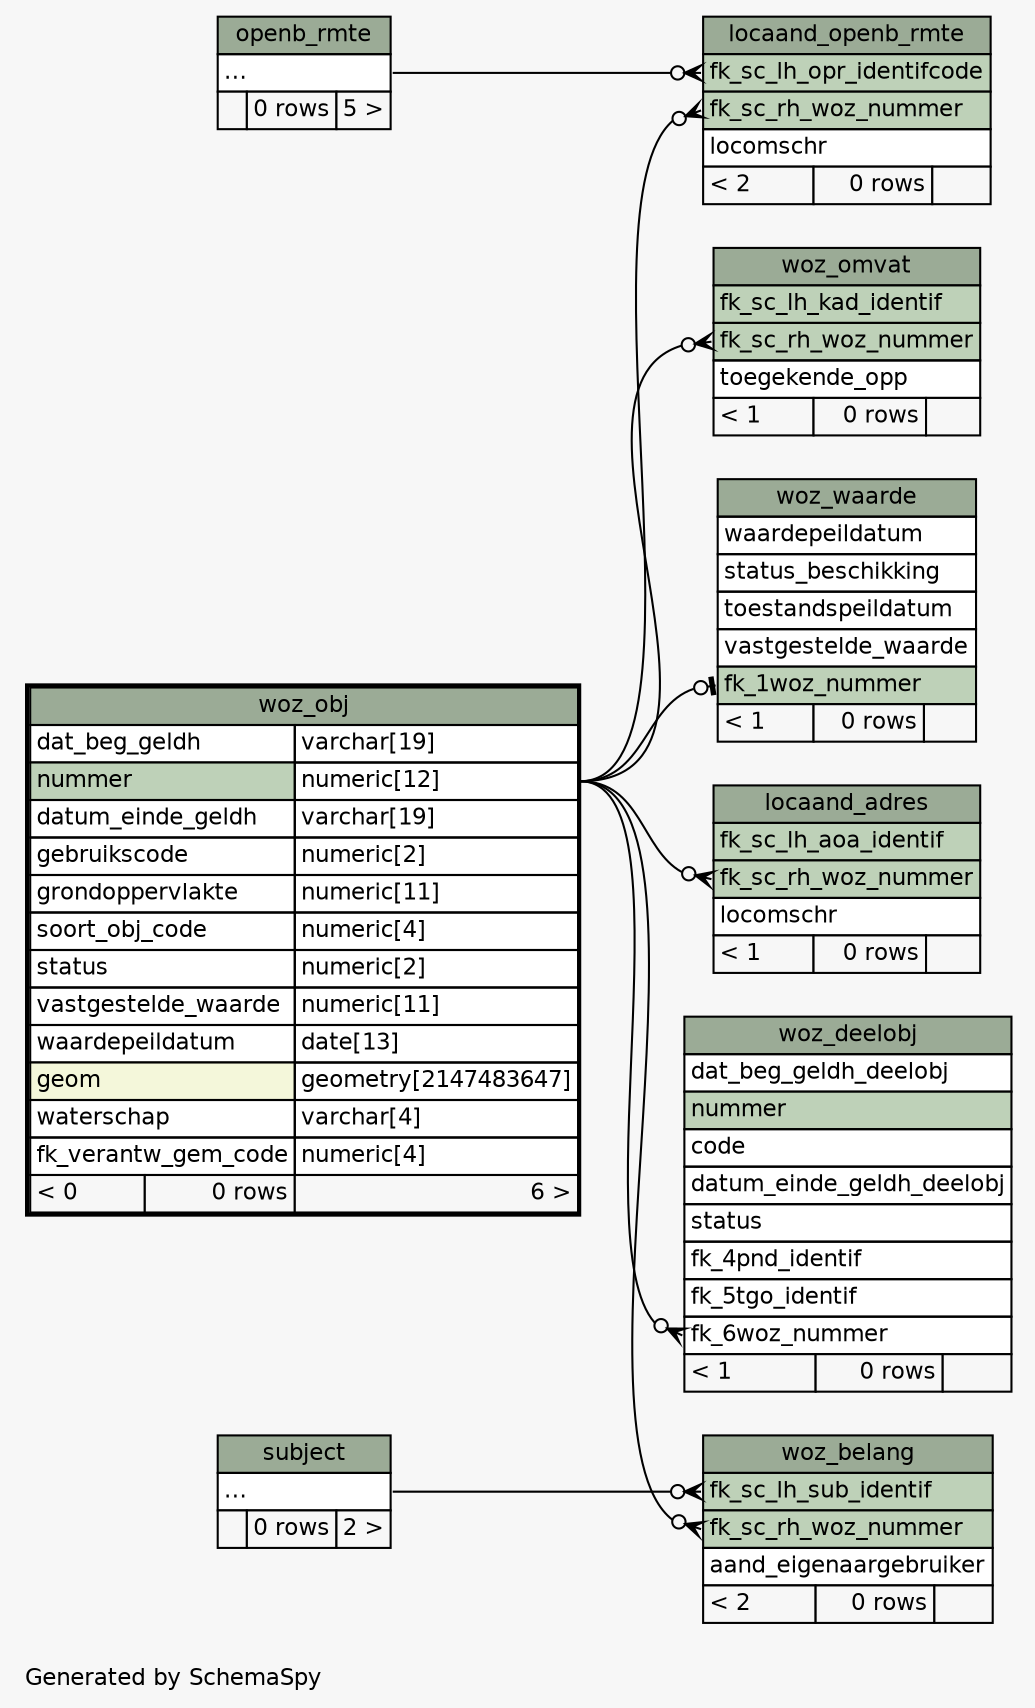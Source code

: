 // dot 2.43.0 on Linux 5.15.0-41-generic
// SchemaSpy rev Unknown
digraph "twoDegreesRelationshipsDiagram" {
  graph [
    rankdir="RL"
    bgcolor="#f7f7f7"
    label="\nGenerated by SchemaSpy"
    labeljust="l"
    nodesep="0.18"
    ranksep="0.46"
    fontname="Helvetica"
    fontsize="11"
  ];
  node [
    fontname="Helvetica"
    fontsize="11"
    shape="plaintext"
  ];
  edge [
    arrowsize="0.8"
  ];
  "locaand_adres":"fk_sc_rh_woz_nummer":w -> "woz_obj":"nummer.type":e [arrowhead=none dir=back arrowtail=crowodot];
  "locaand_openb_rmte":"fk_sc_lh_opr_identifcode":w -> "openb_rmte":"elipses":e [arrowhead=none dir=back arrowtail=crowodot];
  "locaand_openb_rmte":"fk_sc_rh_woz_nummer":w -> "woz_obj":"nummer.type":e [arrowhead=none dir=back arrowtail=crowodot];
  "woz_belang":"fk_sc_lh_sub_identif":w -> "subject":"elipses":e [arrowhead=none dir=back arrowtail=crowodot];
  "woz_belang":"fk_sc_rh_woz_nummer":w -> "woz_obj":"nummer.type":e [arrowhead=none dir=back arrowtail=crowodot];
  "woz_deelobj":"fk_6woz_nummer":w -> "woz_obj":"nummer.type":e [arrowhead=none dir=back arrowtail=crowodot];
  "woz_omvat":"fk_sc_rh_woz_nummer":w -> "woz_obj":"nummer.type":e [arrowhead=none dir=back arrowtail=crowodot];
  "woz_waarde":"fk_1woz_nummer":w -> "woz_obj":"nummer.type":e [arrowhead=none dir=back arrowtail=teeodot];
  "locaand_adres" [
    label=<
    <TABLE BORDER="0" CELLBORDER="1" CELLSPACING="0" BGCOLOR="#ffffff">
      <TR><TD COLSPAN="3" BGCOLOR="#9bab96" ALIGN="CENTER">locaand_adres</TD></TR>
      <TR><TD PORT="fk_sc_lh_aoa_identif" COLSPAN="3" BGCOLOR="#bed1b8" ALIGN="LEFT">fk_sc_lh_aoa_identif</TD></TR>
      <TR><TD PORT="fk_sc_rh_woz_nummer" COLSPAN="3" BGCOLOR="#bed1b8" ALIGN="LEFT">fk_sc_rh_woz_nummer</TD></TR>
      <TR><TD PORT="locomschr" COLSPAN="3" ALIGN="LEFT">locomschr</TD></TR>
      <TR><TD ALIGN="LEFT" BGCOLOR="#f7f7f7">&lt; 1</TD><TD ALIGN="RIGHT" BGCOLOR="#f7f7f7">0 rows</TD><TD ALIGN="RIGHT" BGCOLOR="#f7f7f7">  </TD></TR>
    </TABLE>>
    URL="locaand_adres.html"
    tooltip="locaand_adres"
  ];
  "locaand_openb_rmte" [
    label=<
    <TABLE BORDER="0" CELLBORDER="1" CELLSPACING="0" BGCOLOR="#ffffff">
      <TR><TD COLSPAN="3" BGCOLOR="#9bab96" ALIGN="CENTER">locaand_openb_rmte</TD></TR>
      <TR><TD PORT="fk_sc_lh_opr_identifcode" COLSPAN="3" BGCOLOR="#bed1b8" ALIGN="LEFT">fk_sc_lh_opr_identifcode</TD></TR>
      <TR><TD PORT="fk_sc_rh_woz_nummer" COLSPAN="3" BGCOLOR="#bed1b8" ALIGN="LEFT">fk_sc_rh_woz_nummer</TD></TR>
      <TR><TD PORT="locomschr" COLSPAN="3" ALIGN="LEFT">locomschr</TD></TR>
      <TR><TD ALIGN="LEFT" BGCOLOR="#f7f7f7">&lt; 2</TD><TD ALIGN="RIGHT" BGCOLOR="#f7f7f7">0 rows</TD><TD ALIGN="RIGHT" BGCOLOR="#f7f7f7">  </TD></TR>
    </TABLE>>
    URL="locaand_openb_rmte.html"
    tooltip="locaand_openb_rmte"
  ];
  "openb_rmte" [
    label=<
    <TABLE BORDER="0" CELLBORDER="1" CELLSPACING="0" BGCOLOR="#ffffff">
      <TR><TD COLSPAN="3" BGCOLOR="#9bab96" ALIGN="CENTER">openb_rmte</TD></TR>
      <TR><TD PORT="elipses" COLSPAN="3" ALIGN="LEFT">...</TD></TR>
      <TR><TD ALIGN="LEFT" BGCOLOR="#f7f7f7">  </TD><TD ALIGN="RIGHT" BGCOLOR="#f7f7f7">0 rows</TD><TD ALIGN="RIGHT" BGCOLOR="#f7f7f7">5 &gt;</TD></TR>
    </TABLE>>
    URL="openb_rmte.html"
    tooltip="openb_rmte"
  ];
  "subject" [
    label=<
    <TABLE BORDER="0" CELLBORDER="1" CELLSPACING="0" BGCOLOR="#ffffff">
      <TR><TD COLSPAN="3" BGCOLOR="#9bab96" ALIGN="CENTER">subject</TD></TR>
      <TR><TD PORT="elipses" COLSPAN="3" ALIGN="LEFT">...</TD></TR>
      <TR><TD ALIGN="LEFT" BGCOLOR="#f7f7f7">  </TD><TD ALIGN="RIGHT" BGCOLOR="#f7f7f7">0 rows</TD><TD ALIGN="RIGHT" BGCOLOR="#f7f7f7">2 &gt;</TD></TR>
    </TABLE>>
    URL="subject.html"
    tooltip="subject"
  ];
  "woz_belang" [
    label=<
    <TABLE BORDER="0" CELLBORDER="1" CELLSPACING="0" BGCOLOR="#ffffff">
      <TR><TD COLSPAN="3" BGCOLOR="#9bab96" ALIGN="CENTER">woz_belang</TD></TR>
      <TR><TD PORT="fk_sc_lh_sub_identif" COLSPAN="3" BGCOLOR="#bed1b8" ALIGN="LEFT">fk_sc_lh_sub_identif</TD></TR>
      <TR><TD PORT="fk_sc_rh_woz_nummer" COLSPAN="3" BGCOLOR="#bed1b8" ALIGN="LEFT">fk_sc_rh_woz_nummer</TD></TR>
      <TR><TD PORT="aand_eigenaargebruiker" COLSPAN="3" ALIGN="LEFT">aand_eigenaargebruiker</TD></TR>
      <TR><TD ALIGN="LEFT" BGCOLOR="#f7f7f7">&lt; 2</TD><TD ALIGN="RIGHT" BGCOLOR="#f7f7f7">0 rows</TD><TD ALIGN="RIGHT" BGCOLOR="#f7f7f7">  </TD></TR>
    </TABLE>>
    URL="woz_belang.html"
    tooltip="woz_belang"
  ];
  "woz_deelobj" [
    label=<
    <TABLE BORDER="0" CELLBORDER="1" CELLSPACING="0" BGCOLOR="#ffffff">
      <TR><TD COLSPAN="3" BGCOLOR="#9bab96" ALIGN="CENTER">woz_deelobj</TD></TR>
      <TR><TD PORT="dat_beg_geldh_deelobj" COLSPAN="3" ALIGN="LEFT">dat_beg_geldh_deelobj</TD></TR>
      <TR><TD PORT="nummer" COLSPAN="3" BGCOLOR="#bed1b8" ALIGN="LEFT">nummer</TD></TR>
      <TR><TD PORT="code" COLSPAN="3" ALIGN="LEFT">code</TD></TR>
      <TR><TD PORT="datum_einde_geldh_deelobj" COLSPAN="3" ALIGN="LEFT">datum_einde_geldh_deelobj</TD></TR>
      <TR><TD PORT="status" COLSPAN="3" ALIGN="LEFT">status</TD></TR>
      <TR><TD PORT="fk_4pnd_identif" COLSPAN="3" ALIGN="LEFT">fk_4pnd_identif</TD></TR>
      <TR><TD PORT="fk_5tgo_identif" COLSPAN="3" ALIGN="LEFT">fk_5tgo_identif</TD></TR>
      <TR><TD PORT="fk_6woz_nummer" COLSPAN="3" ALIGN="LEFT">fk_6woz_nummer</TD></TR>
      <TR><TD ALIGN="LEFT" BGCOLOR="#f7f7f7">&lt; 1</TD><TD ALIGN="RIGHT" BGCOLOR="#f7f7f7">0 rows</TD><TD ALIGN="RIGHT" BGCOLOR="#f7f7f7">  </TD></TR>
    </TABLE>>
    URL="woz_deelobj.html"
    tooltip="woz_deelobj"
  ];
  "woz_obj" [
    label=<
    <TABLE BORDER="2" CELLBORDER="1" CELLSPACING="0" BGCOLOR="#ffffff">
      <TR><TD COLSPAN="3" BGCOLOR="#9bab96" ALIGN="CENTER">woz_obj</TD></TR>
      <TR><TD PORT="dat_beg_geldh" COLSPAN="2" ALIGN="LEFT">dat_beg_geldh</TD><TD PORT="dat_beg_geldh.type" ALIGN="LEFT">varchar[19]</TD></TR>
      <TR><TD PORT="nummer" COLSPAN="2" BGCOLOR="#bed1b8" ALIGN="LEFT">nummer</TD><TD PORT="nummer.type" ALIGN="LEFT">numeric[12]</TD></TR>
      <TR><TD PORT="datum_einde_geldh" COLSPAN="2" ALIGN="LEFT">datum_einde_geldh</TD><TD PORT="datum_einde_geldh.type" ALIGN="LEFT">varchar[19]</TD></TR>
      <TR><TD PORT="gebruikscode" COLSPAN="2" ALIGN="LEFT">gebruikscode</TD><TD PORT="gebruikscode.type" ALIGN="LEFT">numeric[2]</TD></TR>
      <TR><TD PORT="grondoppervlakte" COLSPAN="2" ALIGN="LEFT">grondoppervlakte</TD><TD PORT="grondoppervlakte.type" ALIGN="LEFT">numeric[11]</TD></TR>
      <TR><TD PORT="soort_obj_code" COLSPAN="2" ALIGN="LEFT">soort_obj_code</TD><TD PORT="soort_obj_code.type" ALIGN="LEFT">numeric[4]</TD></TR>
      <TR><TD PORT="status" COLSPAN="2" ALIGN="LEFT">status</TD><TD PORT="status.type" ALIGN="LEFT">numeric[2]</TD></TR>
      <TR><TD PORT="vastgestelde_waarde" COLSPAN="2" ALIGN="LEFT">vastgestelde_waarde</TD><TD PORT="vastgestelde_waarde.type" ALIGN="LEFT">numeric[11]</TD></TR>
      <TR><TD PORT="waardepeildatum" COLSPAN="2" ALIGN="LEFT">waardepeildatum</TD><TD PORT="waardepeildatum.type" ALIGN="LEFT">date[13]</TD></TR>
      <TR><TD PORT="geom" COLSPAN="2" BGCOLOR="#f4f7da" ALIGN="LEFT">geom</TD><TD PORT="geom.type" ALIGN="LEFT">geometry[2147483647]</TD></TR>
      <TR><TD PORT="waterschap" COLSPAN="2" ALIGN="LEFT">waterschap</TD><TD PORT="waterschap.type" ALIGN="LEFT">varchar[4]</TD></TR>
      <TR><TD PORT="fk_verantw_gem_code" COLSPAN="2" ALIGN="LEFT">fk_verantw_gem_code</TD><TD PORT="fk_verantw_gem_code.type" ALIGN="LEFT">numeric[4]</TD></TR>
      <TR><TD ALIGN="LEFT" BGCOLOR="#f7f7f7">&lt; 0</TD><TD ALIGN="RIGHT" BGCOLOR="#f7f7f7">0 rows</TD><TD ALIGN="RIGHT" BGCOLOR="#f7f7f7">6 &gt;</TD></TR>
    </TABLE>>
    URL="woz_obj.html"
    tooltip="woz_obj"
  ];
  "woz_omvat" [
    label=<
    <TABLE BORDER="0" CELLBORDER="1" CELLSPACING="0" BGCOLOR="#ffffff">
      <TR><TD COLSPAN="3" BGCOLOR="#9bab96" ALIGN="CENTER">woz_omvat</TD></TR>
      <TR><TD PORT="fk_sc_lh_kad_identif" COLSPAN="3" BGCOLOR="#bed1b8" ALIGN="LEFT">fk_sc_lh_kad_identif</TD></TR>
      <TR><TD PORT="fk_sc_rh_woz_nummer" COLSPAN="3" BGCOLOR="#bed1b8" ALIGN="LEFT">fk_sc_rh_woz_nummer</TD></TR>
      <TR><TD PORT="toegekende_opp" COLSPAN="3" ALIGN="LEFT">toegekende_opp</TD></TR>
      <TR><TD ALIGN="LEFT" BGCOLOR="#f7f7f7">&lt; 1</TD><TD ALIGN="RIGHT" BGCOLOR="#f7f7f7">0 rows</TD><TD ALIGN="RIGHT" BGCOLOR="#f7f7f7">  </TD></TR>
    </TABLE>>
    URL="woz_omvat.html"
    tooltip="woz_omvat"
  ];
  "woz_waarde" [
    label=<
    <TABLE BORDER="0" CELLBORDER="1" CELLSPACING="0" BGCOLOR="#ffffff">
      <TR><TD COLSPAN="3" BGCOLOR="#9bab96" ALIGN="CENTER">woz_waarde</TD></TR>
      <TR><TD PORT="waardepeildatum" COLSPAN="3" ALIGN="LEFT">waardepeildatum</TD></TR>
      <TR><TD PORT="status_beschikking" COLSPAN="3" ALIGN="LEFT">status_beschikking</TD></TR>
      <TR><TD PORT="toestandspeildatum" COLSPAN="3" ALIGN="LEFT">toestandspeildatum</TD></TR>
      <TR><TD PORT="vastgestelde_waarde" COLSPAN="3" ALIGN="LEFT">vastgestelde_waarde</TD></TR>
      <TR><TD PORT="fk_1woz_nummer" COLSPAN="3" BGCOLOR="#bed1b8" ALIGN="LEFT">fk_1woz_nummer</TD></TR>
      <TR><TD ALIGN="LEFT" BGCOLOR="#f7f7f7">&lt; 1</TD><TD ALIGN="RIGHT" BGCOLOR="#f7f7f7">0 rows</TD><TD ALIGN="RIGHT" BGCOLOR="#f7f7f7">  </TD></TR>
    </TABLE>>
    URL="woz_waarde.html"
    tooltip="woz_waarde"
  ];
}
